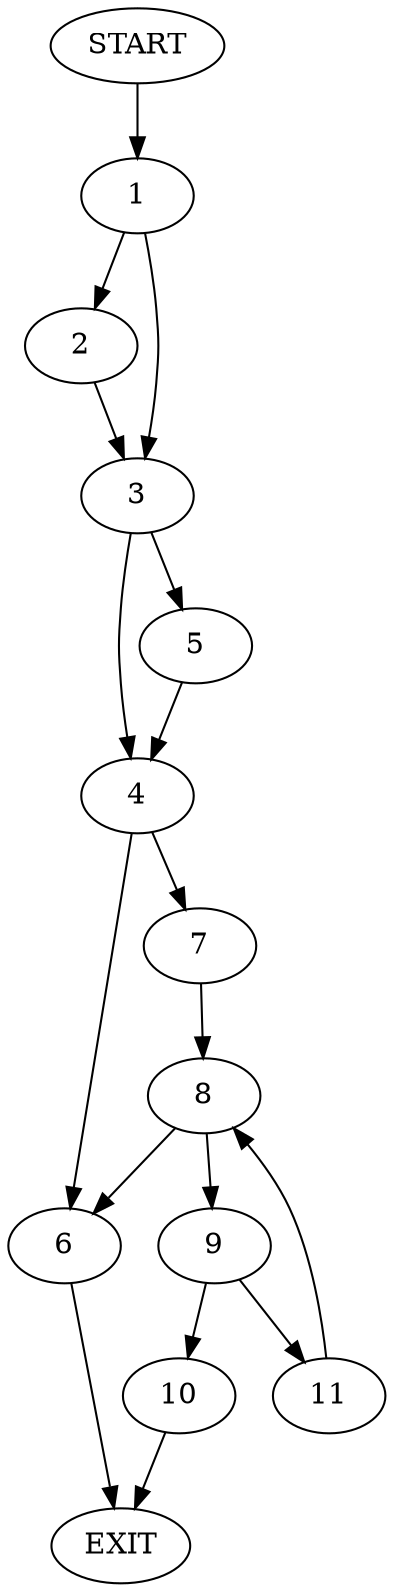 digraph {
0 [label="START"]
12 [label="EXIT"]
0 -> 1
1 -> 2
1 -> 3
2 -> 3
3 -> 4
3 -> 5
4 -> 6
4 -> 7
5 -> 4
7 -> 8
6 -> 12
8 -> 6
8 -> 9
9 -> 10
9 -> 11
10 -> 12
11 -> 8
}
